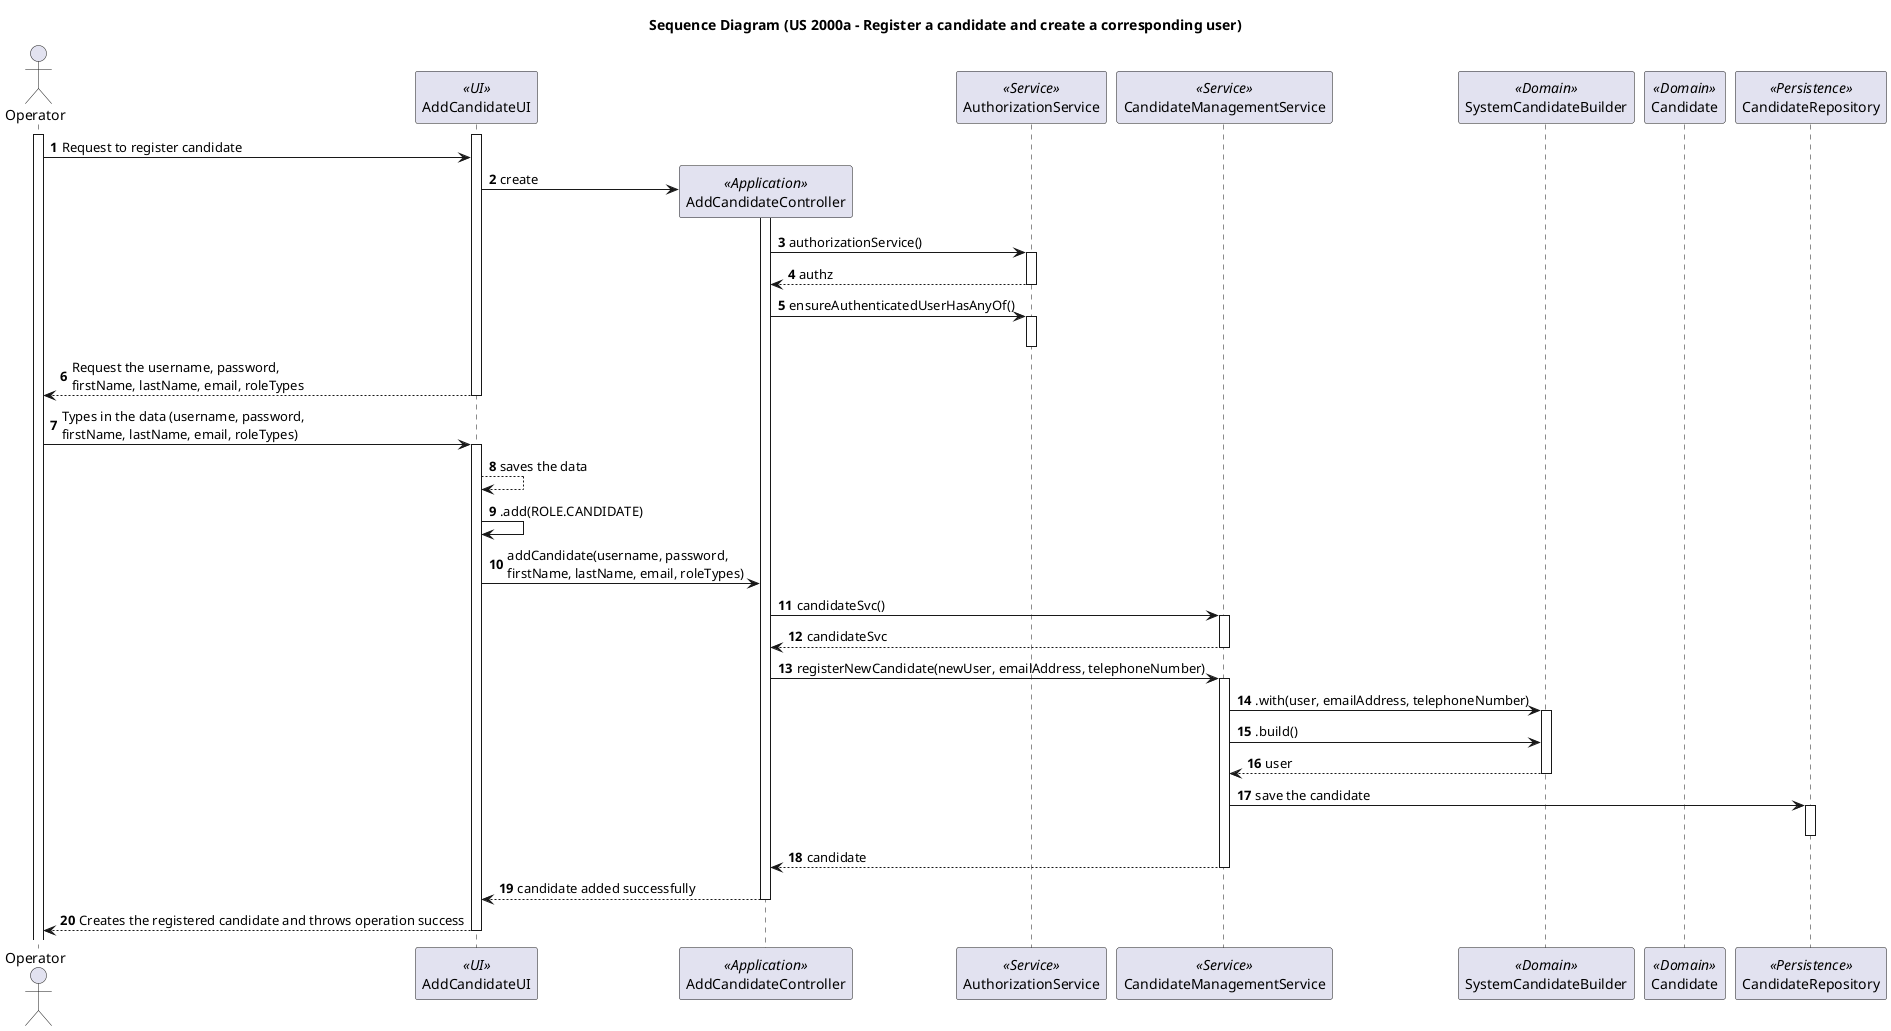 @startuml
title Sequence Diagram (US 2000a - Register a candidate and create a corresponding user)

autonumber
actor Operator as Operator
participant AddCandidateUI as UI <<UI>>
participant AddCandidateController as CTRL <<Application>>
participant AuthorizationService as AS <<Service>>
participant CandidateManagementService as UMS <<Service>>
participant SystemCandidateBuilder as SUB <<Domain>>
participant Candidate as C <<Domain>>
participant CandidateRepository as CRepo <<Persistence>>


activate Operator
activate UI
Operator -> UI: Request to register candidate

UI -> CTRL**:create
activate CTRL
CTRL -> AS : authorizationService()
activate AS
AS --> CTRL: authz
deactivate AS
CTRL->AS : ensureAuthenticatedUserHasAnyOf()
activate AS
deactivate AS
UI --> Operator: Request the username, password, \nfirstName, lastName, email, roleTypes
deactivate UI
Operator -> UI: Types in the data (username, password, \nfirstName, lastName, email, roleTypes)
activate UI
UI-->UI : saves the data
UI-> UI : .add(ROLE.CANDIDATE)
UI-> CTRL: addCandidate(username, password, \nfirstName, lastName, email, roleTypes)
CTRL-> UMS : candidateSvc()
activate UMS
UMS-->CTRL: candidateSvc
deactivate UMS
CTRL-> UMS : registerNewCandidate(newUser, emailAddress, telephoneNumber)
activate UMS
UMS->SUB: .with(user, emailAddress, telephoneNumber)
activate SUB
UMS-> SUB: .build()
SUB--> UMS: user
deactivate SUB
UMS->CRepo: save the candidate
activate CRepo
deactivate CRepo
UMS-->CTRL: candidate
deactivate UMS
CTRL-->UI : candidate added successfully
deactivate CTRL
UI --> Operator: Creates the registered candidate and throws operation success
deactivate UI

@enduml